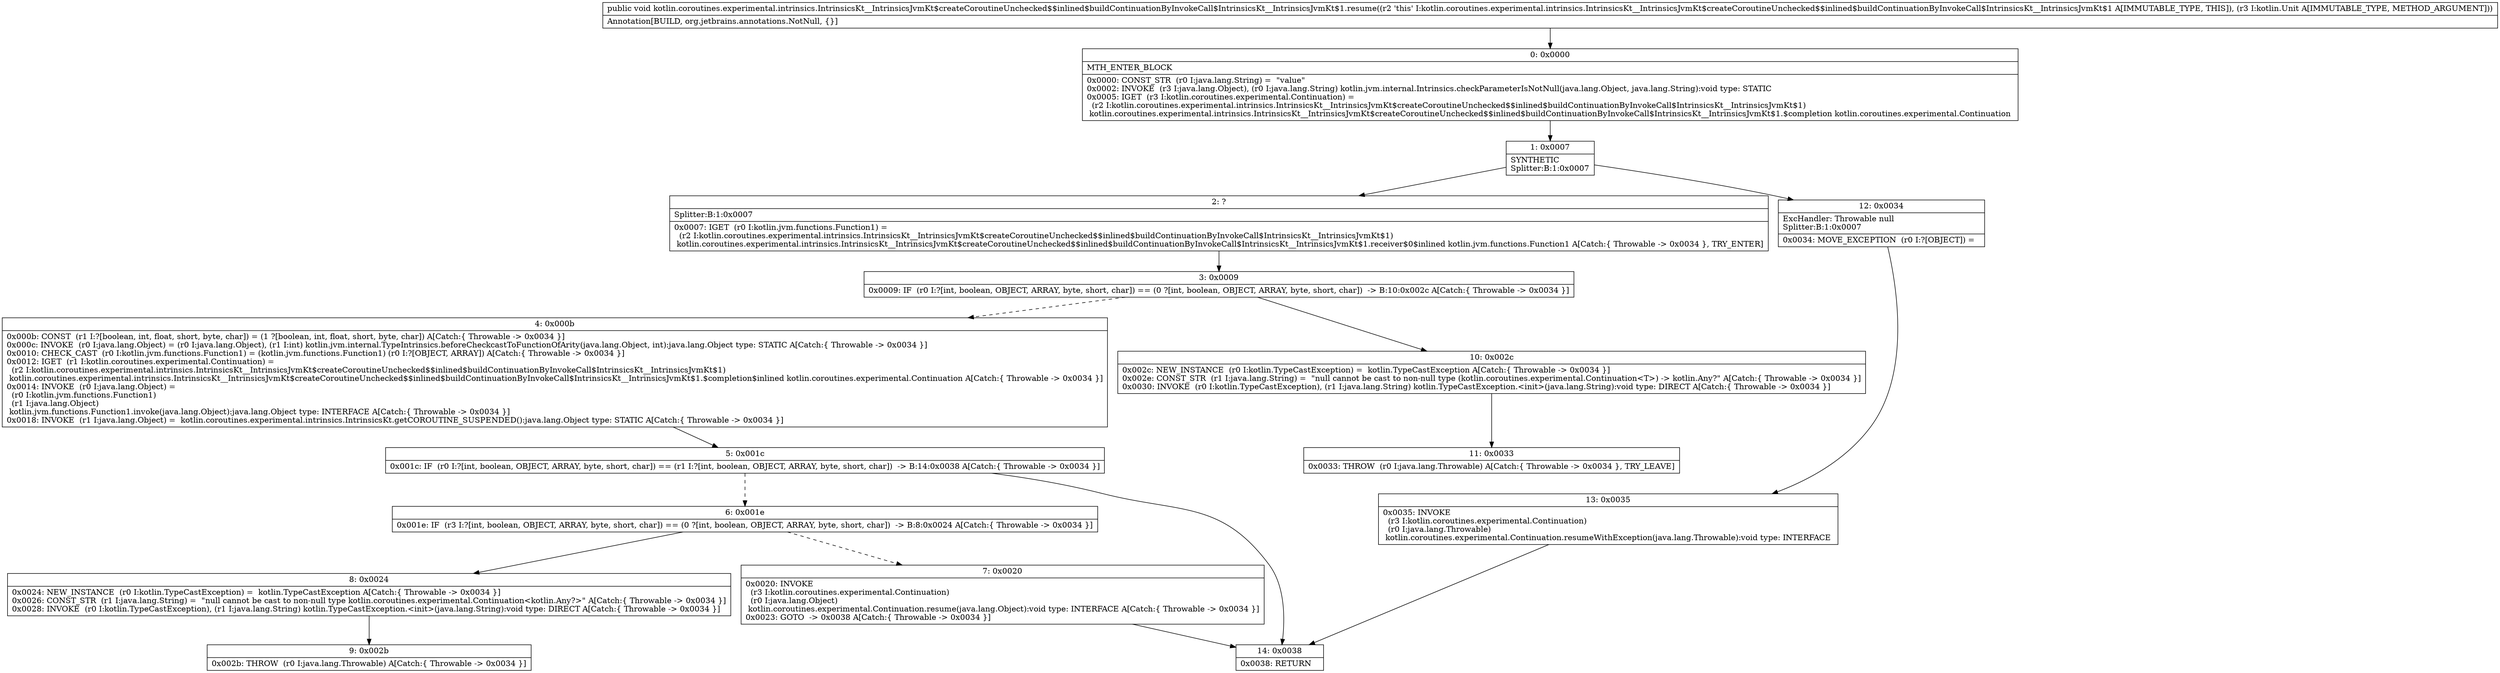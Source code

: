 digraph "CFG forkotlin.coroutines.experimental.intrinsics.IntrinsicsKt__IntrinsicsJvmKt$createCoroutineUnchecked$$inlined$buildContinuationByInvokeCall$IntrinsicsKt__IntrinsicsJvmKt$1.resume(Lkotlin\/Unit;)V" {
Node_0 [shape=record,label="{0\:\ 0x0000|MTH_ENTER_BLOCK\l|0x0000: CONST_STR  (r0 I:java.lang.String) =  \"value\" \l0x0002: INVOKE  (r3 I:java.lang.Object), (r0 I:java.lang.String) kotlin.jvm.internal.Intrinsics.checkParameterIsNotNull(java.lang.Object, java.lang.String):void type: STATIC \l0x0005: IGET  (r3 I:kotlin.coroutines.experimental.Continuation) = \l  (r2 I:kotlin.coroutines.experimental.intrinsics.IntrinsicsKt__IntrinsicsJvmKt$createCoroutineUnchecked$$inlined$buildContinuationByInvokeCall$IntrinsicsKt__IntrinsicsJvmKt$1)\l kotlin.coroutines.experimental.intrinsics.IntrinsicsKt__IntrinsicsJvmKt$createCoroutineUnchecked$$inlined$buildContinuationByInvokeCall$IntrinsicsKt__IntrinsicsJvmKt$1.$completion kotlin.coroutines.experimental.Continuation \l}"];
Node_1 [shape=record,label="{1\:\ 0x0007|SYNTHETIC\lSplitter:B:1:0x0007\l}"];
Node_2 [shape=record,label="{2\:\ ?|Splitter:B:1:0x0007\l|0x0007: IGET  (r0 I:kotlin.jvm.functions.Function1) = \l  (r2 I:kotlin.coroutines.experimental.intrinsics.IntrinsicsKt__IntrinsicsJvmKt$createCoroutineUnchecked$$inlined$buildContinuationByInvokeCall$IntrinsicsKt__IntrinsicsJvmKt$1)\l kotlin.coroutines.experimental.intrinsics.IntrinsicsKt__IntrinsicsJvmKt$createCoroutineUnchecked$$inlined$buildContinuationByInvokeCall$IntrinsicsKt__IntrinsicsJvmKt$1.receiver$0$inlined kotlin.jvm.functions.Function1 A[Catch:\{ Throwable \-\> 0x0034 \}, TRY_ENTER]\l}"];
Node_3 [shape=record,label="{3\:\ 0x0009|0x0009: IF  (r0 I:?[int, boolean, OBJECT, ARRAY, byte, short, char]) == (0 ?[int, boolean, OBJECT, ARRAY, byte, short, char])  \-\> B:10:0x002c A[Catch:\{ Throwable \-\> 0x0034 \}]\l}"];
Node_4 [shape=record,label="{4\:\ 0x000b|0x000b: CONST  (r1 I:?[boolean, int, float, short, byte, char]) = (1 ?[boolean, int, float, short, byte, char]) A[Catch:\{ Throwable \-\> 0x0034 \}]\l0x000c: INVOKE  (r0 I:java.lang.Object) = (r0 I:java.lang.Object), (r1 I:int) kotlin.jvm.internal.TypeIntrinsics.beforeCheckcastToFunctionOfArity(java.lang.Object, int):java.lang.Object type: STATIC A[Catch:\{ Throwable \-\> 0x0034 \}]\l0x0010: CHECK_CAST  (r0 I:kotlin.jvm.functions.Function1) = (kotlin.jvm.functions.Function1) (r0 I:?[OBJECT, ARRAY]) A[Catch:\{ Throwable \-\> 0x0034 \}]\l0x0012: IGET  (r1 I:kotlin.coroutines.experimental.Continuation) = \l  (r2 I:kotlin.coroutines.experimental.intrinsics.IntrinsicsKt__IntrinsicsJvmKt$createCoroutineUnchecked$$inlined$buildContinuationByInvokeCall$IntrinsicsKt__IntrinsicsJvmKt$1)\l kotlin.coroutines.experimental.intrinsics.IntrinsicsKt__IntrinsicsJvmKt$createCoroutineUnchecked$$inlined$buildContinuationByInvokeCall$IntrinsicsKt__IntrinsicsJvmKt$1.$completion$inlined kotlin.coroutines.experimental.Continuation A[Catch:\{ Throwable \-\> 0x0034 \}]\l0x0014: INVOKE  (r0 I:java.lang.Object) = \l  (r0 I:kotlin.jvm.functions.Function1)\l  (r1 I:java.lang.Object)\l kotlin.jvm.functions.Function1.invoke(java.lang.Object):java.lang.Object type: INTERFACE A[Catch:\{ Throwable \-\> 0x0034 \}]\l0x0018: INVOKE  (r1 I:java.lang.Object) =  kotlin.coroutines.experimental.intrinsics.IntrinsicsKt.getCOROUTINE_SUSPENDED():java.lang.Object type: STATIC A[Catch:\{ Throwable \-\> 0x0034 \}]\l}"];
Node_5 [shape=record,label="{5\:\ 0x001c|0x001c: IF  (r0 I:?[int, boolean, OBJECT, ARRAY, byte, short, char]) == (r1 I:?[int, boolean, OBJECT, ARRAY, byte, short, char])  \-\> B:14:0x0038 A[Catch:\{ Throwable \-\> 0x0034 \}]\l}"];
Node_6 [shape=record,label="{6\:\ 0x001e|0x001e: IF  (r3 I:?[int, boolean, OBJECT, ARRAY, byte, short, char]) == (0 ?[int, boolean, OBJECT, ARRAY, byte, short, char])  \-\> B:8:0x0024 A[Catch:\{ Throwable \-\> 0x0034 \}]\l}"];
Node_7 [shape=record,label="{7\:\ 0x0020|0x0020: INVOKE  \l  (r3 I:kotlin.coroutines.experimental.Continuation)\l  (r0 I:java.lang.Object)\l kotlin.coroutines.experimental.Continuation.resume(java.lang.Object):void type: INTERFACE A[Catch:\{ Throwable \-\> 0x0034 \}]\l0x0023: GOTO  \-\> 0x0038 A[Catch:\{ Throwable \-\> 0x0034 \}]\l}"];
Node_8 [shape=record,label="{8\:\ 0x0024|0x0024: NEW_INSTANCE  (r0 I:kotlin.TypeCastException) =  kotlin.TypeCastException A[Catch:\{ Throwable \-\> 0x0034 \}]\l0x0026: CONST_STR  (r1 I:java.lang.String) =  \"null cannot be cast to non\-null type kotlin.coroutines.experimental.Continuation\<kotlin.Any?\>\" A[Catch:\{ Throwable \-\> 0x0034 \}]\l0x0028: INVOKE  (r0 I:kotlin.TypeCastException), (r1 I:java.lang.String) kotlin.TypeCastException.\<init\>(java.lang.String):void type: DIRECT A[Catch:\{ Throwable \-\> 0x0034 \}]\l}"];
Node_9 [shape=record,label="{9\:\ 0x002b|0x002b: THROW  (r0 I:java.lang.Throwable) A[Catch:\{ Throwable \-\> 0x0034 \}]\l}"];
Node_10 [shape=record,label="{10\:\ 0x002c|0x002c: NEW_INSTANCE  (r0 I:kotlin.TypeCastException) =  kotlin.TypeCastException A[Catch:\{ Throwable \-\> 0x0034 \}]\l0x002e: CONST_STR  (r1 I:java.lang.String) =  \"null cannot be cast to non\-null type (kotlin.coroutines.experimental.Continuation\<T\>) \-\> kotlin.Any?\" A[Catch:\{ Throwable \-\> 0x0034 \}]\l0x0030: INVOKE  (r0 I:kotlin.TypeCastException), (r1 I:java.lang.String) kotlin.TypeCastException.\<init\>(java.lang.String):void type: DIRECT A[Catch:\{ Throwable \-\> 0x0034 \}]\l}"];
Node_11 [shape=record,label="{11\:\ 0x0033|0x0033: THROW  (r0 I:java.lang.Throwable) A[Catch:\{ Throwable \-\> 0x0034 \}, TRY_LEAVE]\l}"];
Node_12 [shape=record,label="{12\:\ 0x0034|ExcHandler: Throwable null\lSplitter:B:1:0x0007\l|0x0034: MOVE_EXCEPTION  (r0 I:?[OBJECT]) =  \l}"];
Node_13 [shape=record,label="{13\:\ 0x0035|0x0035: INVOKE  \l  (r3 I:kotlin.coroutines.experimental.Continuation)\l  (r0 I:java.lang.Throwable)\l kotlin.coroutines.experimental.Continuation.resumeWithException(java.lang.Throwable):void type: INTERFACE \l}"];
Node_14 [shape=record,label="{14\:\ 0x0038|0x0038: RETURN   \l}"];
MethodNode[shape=record,label="{public void kotlin.coroutines.experimental.intrinsics.IntrinsicsKt__IntrinsicsJvmKt$createCoroutineUnchecked$$inlined$buildContinuationByInvokeCall$IntrinsicsKt__IntrinsicsJvmKt$1.resume((r2 'this' I:kotlin.coroutines.experimental.intrinsics.IntrinsicsKt__IntrinsicsJvmKt$createCoroutineUnchecked$$inlined$buildContinuationByInvokeCall$IntrinsicsKt__IntrinsicsJvmKt$1 A[IMMUTABLE_TYPE, THIS]), (r3 I:kotlin.Unit A[IMMUTABLE_TYPE, METHOD_ARGUMENT]))  | Annotation[BUILD, org.jetbrains.annotations.NotNull, \{\}]\l}"];
MethodNode -> Node_0;
Node_0 -> Node_1;
Node_1 -> Node_2;
Node_1 -> Node_12;
Node_2 -> Node_3;
Node_3 -> Node_4[style=dashed];
Node_3 -> Node_10;
Node_4 -> Node_5;
Node_5 -> Node_6[style=dashed];
Node_5 -> Node_14;
Node_6 -> Node_7[style=dashed];
Node_6 -> Node_8;
Node_7 -> Node_14;
Node_8 -> Node_9;
Node_10 -> Node_11;
Node_12 -> Node_13;
Node_13 -> Node_14;
}

